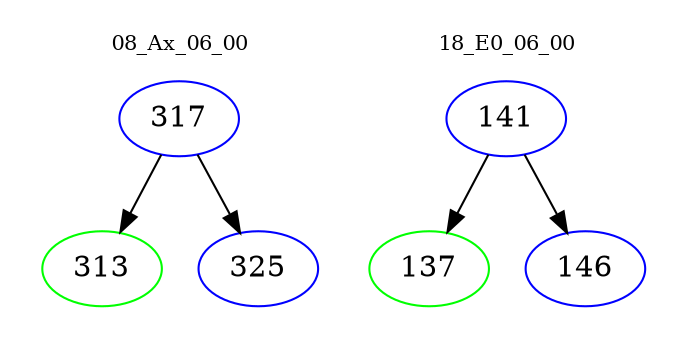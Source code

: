 digraph{
subgraph cluster_0 {
color = white
label = "08_Ax_06_00";
fontsize=10;
T0_317 [label="317", color="blue"]
T0_317 -> T0_313 [color="black"]
T0_313 [label="313", color="green"]
T0_317 -> T0_325 [color="black"]
T0_325 [label="325", color="blue"]
}
subgraph cluster_1 {
color = white
label = "18_E0_06_00";
fontsize=10;
T1_141 [label="141", color="blue"]
T1_141 -> T1_137 [color="black"]
T1_137 [label="137", color="green"]
T1_141 -> T1_146 [color="black"]
T1_146 [label="146", color="blue"]
}
}
